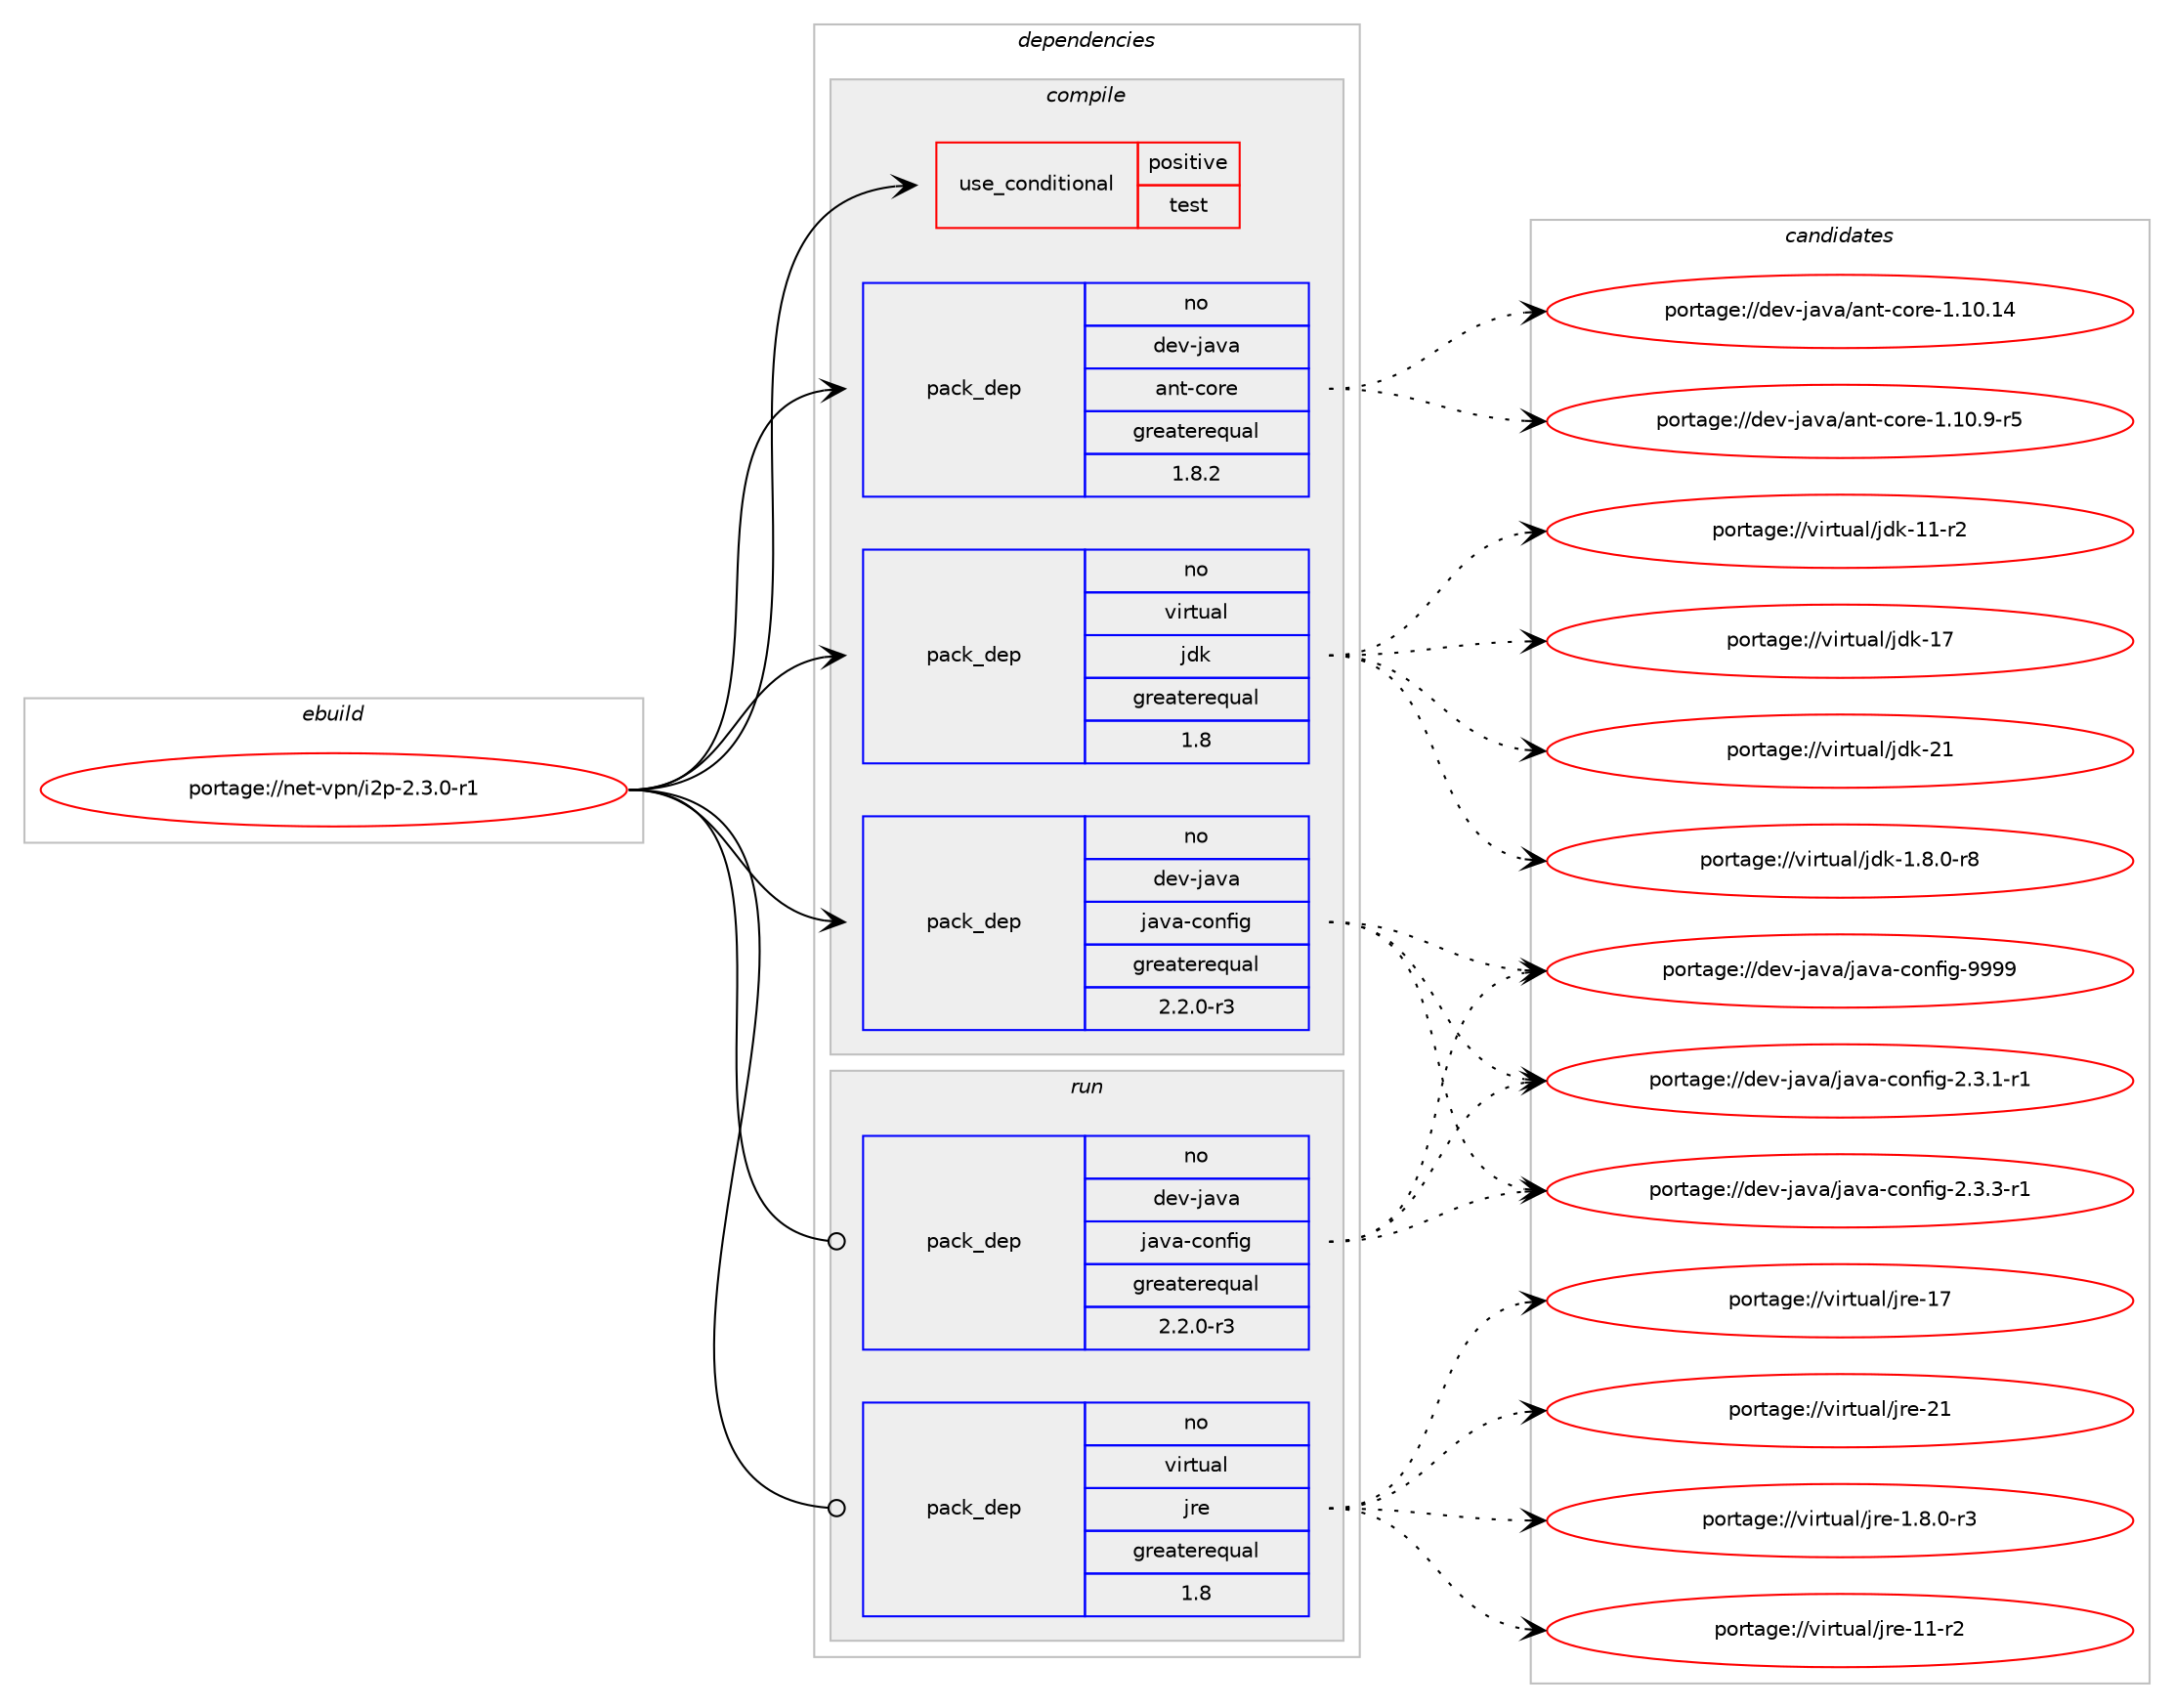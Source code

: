 digraph prolog {

# *************
# Graph options
# *************

newrank=true;
concentrate=true;
compound=true;
graph [rankdir=LR,fontname=Helvetica,fontsize=10,ranksep=1.5];#, ranksep=2.5, nodesep=0.2];
edge  [arrowhead=vee];
node  [fontname=Helvetica,fontsize=10];

# **********
# The ebuild
# **********

subgraph cluster_leftcol {
color=gray;
rank=same;
label=<<i>ebuild</i>>;
id [label="portage://net-vpn/i2p-2.3.0-r1", color=red, width=4, href="../net-vpn/i2p-2.3.0-r1.svg"];
}

# ****************
# The dependencies
# ****************

subgraph cluster_midcol {
color=gray;
label=<<i>dependencies</i>>;
subgraph cluster_compile {
fillcolor="#eeeeee";
style=filled;
label=<<i>compile</i>>;
subgraph cond6258 {
dependency8796 [label=<<TABLE BORDER="0" CELLBORDER="1" CELLSPACING="0" CELLPADDING="4"><TR><TD ROWSPAN="3" CELLPADDING="10">use_conditional</TD></TR><TR><TD>positive</TD></TR><TR><TD>test</TD></TR></TABLE>>, shape=none, color=red];
# *** BEGIN UNKNOWN DEPENDENCY TYPE (TODO) ***
# dependency8796 -> package_dependency(portage://net-vpn/i2p-2.3.0-r1,install,no,dev-java,ant-junit4,none,[,,],[slot(0)],[])
# *** END UNKNOWN DEPENDENCY TYPE (TODO) ***

# *** BEGIN UNKNOWN DEPENDENCY TYPE (TODO) ***
# dependency8796 -> package_dependency(portage://net-vpn/i2p-2.3.0-r1,install,no,dev-java,hamcrest,none,[,,],[slot(0)],[])
# *** END UNKNOWN DEPENDENCY TYPE (TODO) ***

# *** BEGIN UNKNOWN DEPENDENCY TYPE (TODO) ***
# dependency8796 -> package_dependency(portage://net-vpn/i2p-2.3.0-r1,install,no,dev-java,junit,none,[,,],[slot(4)],[])
# *** END UNKNOWN DEPENDENCY TYPE (TODO) ***

# *** BEGIN UNKNOWN DEPENDENCY TYPE (TODO) ***
# dependency8796 -> package_dependency(portage://net-vpn/i2p-2.3.0-r1,install,no,dev-java,mockito,none,[,,],[slot(4)],[])
# *** END UNKNOWN DEPENDENCY TYPE (TODO) ***

}
id:e -> dependency8796:w [weight=20,style="solid",arrowhead="vee"];
subgraph pack2453 {
dependency8797 [label=<<TABLE BORDER="0" CELLBORDER="1" CELLSPACING="0" CELLPADDING="4" WIDTH="220"><TR><TD ROWSPAN="6" CELLPADDING="30">pack_dep</TD></TR><TR><TD WIDTH="110">no</TD></TR><TR><TD>dev-java</TD></TR><TR><TD>ant-core</TD></TR><TR><TD>greaterequal</TD></TR><TR><TD>1.8.2</TD></TR></TABLE>>, shape=none, color=blue];
}
id:e -> dependency8797:w [weight=20,style="solid",arrowhead="vee"];
# *** BEGIN UNKNOWN DEPENDENCY TYPE (TODO) ***
# id -> package_dependency(portage://net-vpn/i2p-2.3.0-r1,install,no,dev-java,bcprov,none,[,,],[slot(0)],[])
# *** END UNKNOWN DEPENDENCY TYPE (TODO) ***

# *** BEGIN UNKNOWN DEPENDENCY TYPE (TODO) ***
# id -> package_dependency(portage://net-vpn/i2p-2.3.0-r1,install,no,dev-java,hashcash,none,[,,],[slot(1)],[])
# *** END UNKNOWN DEPENDENCY TYPE (TODO) ***

# *** BEGIN UNKNOWN DEPENDENCY TYPE (TODO) ***
# id -> package_dependency(portage://net-vpn/i2p-2.3.0-r1,install,no,dev-java,httpcomponents-client,none,[,,],[slot(4)],[])
# *** END UNKNOWN DEPENDENCY TYPE (TODO) ***

# *** BEGIN UNKNOWN DEPENDENCY TYPE (TODO) ***
# id -> package_dependency(portage://net-vpn/i2p-2.3.0-r1,install,no,dev-java,identicon,none,[,,],[slot(1)],[])
# *** END UNKNOWN DEPENDENCY TYPE (TODO) ***

subgraph pack2454 {
dependency8798 [label=<<TABLE BORDER="0" CELLBORDER="1" CELLSPACING="0" CELLPADDING="4" WIDTH="220"><TR><TD ROWSPAN="6" CELLPADDING="30">pack_dep</TD></TR><TR><TD WIDTH="110">no</TD></TR><TR><TD>dev-java</TD></TR><TR><TD>java-config</TD></TR><TR><TD>greaterequal</TD></TR><TR><TD>2.2.0-r3</TD></TR></TABLE>>, shape=none, color=blue];
}
id:e -> dependency8798:w [weight=20,style="solid",arrowhead="vee"];
# *** BEGIN UNKNOWN DEPENDENCY TYPE (TODO) ***
# id -> package_dependency(portage://net-vpn/i2p-2.3.0-r1,install,no,dev-java,java-getopt,none,[,,],[slot(1)],[])
# *** END UNKNOWN DEPENDENCY TYPE (TODO) ***

# *** BEGIN UNKNOWN DEPENDENCY TYPE (TODO) ***
# id -> package_dependency(portage://net-vpn/i2p-2.3.0-r1,install,no,dev-java,java-service-wrapper,none,[,,],[slot(0)],[])
# *** END UNKNOWN DEPENDENCY TYPE (TODO) ***

# *** BEGIN UNKNOWN DEPENDENCY TYPE (TODO) ***
# id -> package_dependency(portage://net-vpn/i2p-2.3.0-r1,install,no,dev-java,javatoolkit,none,[,,],[],[])
# *** END UNKNOWN DEPENDENCY TYPE (TODO) ***

# *** BEGIN UNKNOWN DEPENDENCY TYPE (TODO) ***
# id -> package_dependency(portage://net-vpn/i2p-2.3.0-r1,install,no,dev-java,jbcrypt,none,[,,],[slot(0)],[])
# *** END UNKNOWN DEPENDENCY TYPE (TODO) ***

# *** BEGIN UNKNOWN DEPENDENCY TYPE (TODO) ***
# id -> package_dependency(portage://net-vpn/i2p-2.3.0-r1,install,no,dev-java,json-simple,none,[,,],[slot(2.3)],[])
# *** END UNKNOWN DEPENDENCY TYPE (TODO) ***

# *** BEGIN UNKNOWN DEPENDENCY TYPE (TODO) ***
# id -> package_dependency(portage://net-vpn/i2p-2.3.0-r1,install,no,dev-java,json-smart,none,[,,],[slot(1)],[])
# *** END UNKNOWN DEPENDENCY TYPE (TODO) ***

# *** BEGIN UNKNOWN DEPENDENCY TYPE (TODO) ***
# id -> package_dependency(portage://net-vpn/i2p-2.3.0-r1,install,no,dev-java,jsonrpc2-base,none,[,,],[slot(1)],[])
# *** END UNKNOWN DEPENDENCY TYPE (TODO) ***

# *** BEGIN UNKNOWN DEPENDENCY TYPE (TODO) ***
# id -> package_dependency(portage://net-vpn/i2p-2.3.0-r1,install,no,dev-java,jsonrpc2-server,none,[,,],[slot(1)],[])
# *** END UNKNOWN DEPENDENCY TYPE (TODO) ***

# *** BEGIN UNKNOWN DEPENDENCY TYPE (TODO) ***
# id -> package_dependency(portage://net-vpn/i2p-2.3.0-r1,install,no,dev-java,jstl,none,[,,],[slot(0)],[])
# *** END UNKNOWN DEPENDENCY TYPE (TODO) ***

# *** BEGIN UNKNOWN DEPENDENCY TYPE (TODO) ***
# id -> package_dependency(portage://net-vpn/i2p-2.3.0-r1,install,no,dev-java,jstl-api,none,[,,],[slot(0)],[])
# *** END UNKNOWN DEPENDENCY TYPE (TODO) ***

# *** BEGIN UNKNOWN DEPENDENCY TYPE (TODO) ***
# id -> package_dependency(portage://net-vpn/i2p-2.3.0-r1,install,no,dev-java,minidns-core,none,[,,],[slot(1)],[])
# *** END UNKNOWN DEPENDENCY TYPE (TODO) ***

# *** BEGIN UNKNOWN DEPENDENCY TYPE (TODO) ***
# id -> package_dependency(portage://net-vpn/i2p-2.3.0-r1,install,no,dev-java,zxing-core,none,[,,],[slot(3)],[])
# *** END UNKNOWN DEPENDENCY TYPE (TODO) ***

# *** BEGIN UNKNOWN DEPENDENCY TYPE (TODO) ***
# id -> package_dependency(portage://net-vpn/i2p-2.3.0-r1,install,no,dev-java,zxing-javase,none,[,,],[slot(3)],[])
# *** END UNKNOWN DEPENDENCY TYPE (TODO) ***

# *** BEGIN UNKNOWN DEPENDENCY TYPE (TODO) ***
# id -> package_dependency(portage://net-vpn/i2p-2.3.0-r1,install,no,dev-libs,gmp,none,[,,],[slot(0),equal],[])
# *** END UNKNOWN DEPENDENCY TYPE (TODO) ***

# *** BEGIN UNKNOWN DEPENDENCY TYPE (TODO) ***
# id -> package_dependency(portage://net-vpn/i2p-2.3.0-r1,install,no,sys-devel,gettext,none,[,,],[slot(0)],[use(enable(java),none)])
# *** END UNKNOWN DEPENDENCY TYPE (TODO) ***

subgraph pack2455 {
dependency8799 [label=<<TABLE BORDER="0" CELLBORDER="1" CELLSPACING="0" CELLPADDING="4" WIDTH="220"><TR><TD ROWSPAN="6" CELLPADDING="30">pack_dep</TD></TR><TR><TD WIDTH="110">no</TD></TR><TR><TD>virtual</TD></TR><TR><TD>jdk</TD></TR><TR><TD>greaterequal</TD></TR><TR><TD>1.8</TD></TR></TABLE>>, shape=none, color=blue];
}
id:e -> dependency8799:w [weight=20,style="solid",arrowhead="vee"];
# *** BEGIN UNKNOWN DEPENDENCY TYPE (TODO) ***
# id -> package_dependency(portage://net-vpn/i2p-2.3.0-r1,install,no,www-servers,tomcat,none,[,,],[slot(9)],[])
# *** END UNKNOWN DEPENDENCY TYPE (TODO) ***

}
subgraph cluster_compileandrun {
fillcolor="#eeeeee";
style=filled;
label=<<i>compile and run</i>>;
}
subgraph cluster_run {
fillcolor="#eeeeee";
style=filled;
label=<<i>run</i>>;
# *** BEGIN UNKNOWN DEPENDENCY TYPE (TODO) ***
# id -> package_dependency(portage://net-vpn/i2p-2.3.0-r1,run,no,acct-group,i2p,none,[,,],[],[])
# *** END UNKNOWN DEPENDENCY TYPE (TODO) ***

# *** BEGIN UNKNOWN DEPENDENCY TYPE (TODO) ***
# id -> package_dependency(portage://net-vpn/i2p-2.3.0-r1,run,no,acct-user,i2p,none,[,,],[],[])
# *** END UNKNOWN DEPENDENCY TYPE (TODO) ***

# *** BEGIN UNKNOWN DEPENDENCY TYPE (TODO) ***
# id -> package_dependency(portage://net-vpn/i2p-2.3.0-r1,run,no,dev-java,bcprov,none,[,,],[slot(0)],[])
# *** END UNKNOWN DEPENDENCY TYPE (TODO) ***

# *** BEGIN UNKNOWN DEPENDENCY TYPE (TODO) ***
# id -> package_dependency(portage://net-vpn/i2p-2.3.0-r1,run,no,dev-java,hashcash,none,[,,],[slot(1)],[])
# *** END UNKNOWN DEPENDENCY TYPE (TODO) ***

# *** BEGIN UNKNOWN DEPENDENCY TYPE (TODO) ***
# id -> package_dependency(portage://net-vpn/i2p-2.3.0-r1,run,no,dev-java,httpcomponents-client,none,[,,],[slot(4)],[])
# *** END UNKNOWN DEPENDENCY TYPE (TODO) ***

# *** BEGIN UNKNOWN DEPENDENCY TYPE (TODO) ***
# id -> package_dependency(portage://net-vpn/i2p-2.3.0-r1,run,no,dev-java,identicon,none,[,,],[slot(1)],[])
# *** END UNKNOWN DEPENDENCY TYPE (TODO) ***

subgraph pack2456 {
dependency8800 [label=<<TABLE BORDER="0" CELLBORDER="1" CELLSPACING="0" CELLPADDING="4" WIDTH="220"><TR><TD ROWSPAN="6" CELLPADDING="30">pack_dep</TD></TR><TR><TD WIDTH="110">no</TD></TR><TR><TD>dev-java</TD></TR><TR><TD>java-config</TD></TR><TR><TD>greaterequal</TD></TR><TR><TD>2.2.0-r3</TD></TR></TABLE>>, shape=none, color=blue];
}
id:e -> dependency8800:w [weight=20,style="solid",arrowhead="odot"];
# *** BEGIN UNKNOWN DEPENDENCY TYPE (TODO) ***
# id -> package_dependency(portage://net-vpn/i2p-2.3.0-r1,run,no,dev-java,java-getopt,none,[,,],[slot(1)],[])
# *** END UNKNOWN DEPENDENCY TYPE (TODO) ***

# *** BEGIN UNKNOWN DEPENDENCY TYPE (TODO) ***
# id -> package_dependency(portage://net-vpn/i2p-2.3.0-r1,run,no,dev-java,java-service-wrapper,none,[,,],[slot(0)],[])
# *** END UNKNOWN DEPENDENCY TYPE (TODO) ***

# *** BEGIN UNKNOWN DEPENDENCY TYPE (TODO) ***
# id -> package_dependency(portage://net-vpn/i2p-2.3.0-r1,run,no,dev-java,jbcrypt,none,[,,],[slot(0)],[])
# *** END UNKNOWN DEPENDENCY TYPE (TODO) ***

# *** BEGIN UNKNOWN DEPENDENCY TYPE (TODO) ***
# id -> package_dependency(portage://net-vpn/i2p-2.3.0-r1,run,no,dev-java,json-simple,none,[,,],[slot(2.3)],[])
# *** END UNKNOWN DEPENDENCY TYPE (TODO) ***

# *** BEGIN UNKNOWN DEPENDENCY TYPE (TODO) ***
# id -> package_dependency(portage://net-vpn/i2p-2.3.0-r1,run,no,dev-java,json-smart,none,[,,],[slot(1)],[])
# *** END UNKNOWN DEPENDENCY TYPE (TODO) ***

# *** BEGIN UNKNOWN DEPENDENCY TYPE (TODO) ***
# id -> package_dependency(portage://net-vpn/i2p-2.3.0-r1,run,no,dev-java,jsonrpc2-base,none,[,,],[slot(1)],[])
# *** END UNKNOWN DEPENDENCY TYPE (TODO) ***

# *** BEGIN UNKNOWN DEPENDENCY TYPE (TODO) ***
# id -> package_dependency(portage://net-vpn/i2p-2.3.0-r1,run,no,dev-java,jsonrpc2-server,none,[,,],[slot(1)],[])
# *** END UNKNOWN DEPENDENCY TYPE (TODO) ***

# *** BEGIN UNKNOWN DEPENDENCY TYPE (TODO) ***
# id -> package_dependency(portage://net-vpn/i2p-2.3.0-r1,run,no,dev-java,jstl,none,[,,],[slot(0)],[])
# *** END UNKNOWN DEPENDENCY TYPE (TODO) ***

# *** BEGIN UNKNOWN DEPENDENCY TYPE (TODO) ***
# id -> package_dependency(portage://net-vpn/i2p-2.3.0-r1,run,no,dev-java,jstl-api,none,[,,],[slot(0)],[])
# *** END UNKNOWN DEPENDENCY TYPE (TODO) ***

# *** BEGIN UNKNOWN DEPENDENCY TYPE (TODO) ***
# id -> package_dependency(portage://net-vpn/i2p-2.3.0-r1,run,no,dev-java,minidns-core,none,[,,],[slot(1)],[])
# *** END UNKNOWN DEPENDENCY TYPE (TODO) ***

# *** BEGIN UNKNOWN DEPENDENCY TYPE (TODO) ***
# id -> package_dependency(portage://net-vpn/i2p-2.3.0-r1,run,no,dev-java,zxing-core,none,[,,],[slot(3)],[])
# *** END UNKNOWN DEPENDENCY TYPE (TODO) ***

# *** BEGIN UNKNOWN DEPENDENCY TYPE (TODO) ***
# id -> package_dependency(portage://net-vpn/i2p-2.3.0-r1,run,no,dev-java,zxing-javase,none,[,,],[slot(3)],[])
# *** END UNKNOWN DEPENDENCY TYPE (TODO) ***

# *** BEGIN UNKNOWN DEPENDENCY TYPE (TODO) ***
# id -> package_dependency(portage://net-vpn/i2p-2.3.0-r1,run,no,sys-devel,gettext,none,[,,],[slot(0)],[use(enable(java),none)])
# *** END UNKNOWN DEPENDENCY TYPE (TODO) ***

subgraph pack2457 {
dependency8801 [label=<<TABLE BORDER="0" CELLBORDER="1" CELLSPACING="0" CELLPADDING="4" WIDTH="220"><TR><TD ROWSPAN="6" CELLPADDING="30">pack_dep</TD></TR><TR><TD WIDTH="110">no</TD></TR><TR><TD>virtual</TD></TR><TR><TD>jre</TD></TR><TR><TD>greaterequal</TD></TR><TR><TD>1.8</TD></TR></TABLE>>, shape=none, color=blue];
}
id:e -> dependency8801:w [weight=20,style="solid",arrowhead="odot"];
# *** BEGIN UNKNOWN DEPENDENCY TYPE (TODO) ***
# id -> package_dependency(portage://net-vpn/i2p-2.3.0-r1,run,no,www-servers,tomcat,none,[,,],[slot(9)],[])
# *** END UNKNOWN DEPENDENCY TYPE (TODO) ***

}
}

# **************
# The candidates
# **************

subgraph cluster_choices {
rank=same;
color=gray;
label=<<i>candidates</i>>;

subgraph choice2453 {
color=black;
nodesep=1;
choice100101118451069711897479711011645991111141014549464948464952 [label="portage://dev-java/ant-core-1.10.14", color=red, width=4,href="../dev-java/ant-core-1.10.14.svg"];
choice10010111845106971189747971101164599111114101454946494846574511453 [label="portage://dev-java/ant-core-1.10.9-r5", color=red, width=4,href="../dev-java/ant-core-1.10.9-r5.svg"];
dependency8797:e -> choice100101118451069711897479711011645991111141014549464948464952:w [style=dotted,weight="100"];
dependency8797:e -> choice10010111845106971189747971101164599111114101454946494846574511453:w [style=dotted,weight="100"];
}
subgraph choice2454 {
color=black;
nodesep=1;
choice10010111845106971189747106971189745991111101021051034550465146494511449 [label="portage://dev-java/java-config-2.3.1-r1", color=red, width=4,href="../dev-java/java-config-2.3.1-r1.svg"];
choice10010111845106971189747106971189745991111101021051034550465146514511449 [label="portage://dev-java/java-config-2.3.3-r1", color=red, width=4,href="../dev-java/java-config-2.3.3-r1.svg"];
choice10010111845106971189747106971189745991111101021051034557575757 [label="portage://dev-java/java-config-9999", color=red, width=4,href="../dev-java/java-config-9999.svg"];
dependency8798:e -> choice10010111845106971189747106971189745991111101021051034550465146494511449:w [style=dotted,weight="100"];
dependency8798:e -> choice10010111845106971189747106971189745991111101021051034550465146514511449:w [style=dotted,weight="100"];
dependency8798:e -> choice10010111845106971189747106971189745991111101021051034557575757:w [style=dotted,weight="100"];
}
subgraph choice2455 {
color=black;
nodesep=1;
choice11810511411611797108471061001074549465646484511456 [label="portage://virtual/jdk-1.8.0-r8", color=red, width=4,href="../virtual/jdk-1.8.0-r8.svg"];
choice11810511411611797108471061001074549494511450 [label="portage://virtual/jdk-11-r2", color=red, width=4,href="../virtual/jdk-11-r2.svg"];
choice1181051141161179710847106100107454955 [label="portage://virtual/jdk-17", color=red, width=4,href="../virtual/jdk-17.svg"];
choice1181051141161179710847106100107455049 [label="portage://virtual/jdk-21", color=red, width=4,href="../virtual/jdk-21.svg"];
dependency8799:e -> choice11810511411611797108471061001074549465646484511456:w [style=dotted,weight="100"];
dependency8799:e -> choice11810511411611797108471061001074549494511450:w [style=dotted,weight="100"];
dependency8799:e -> choice1181051141161179710847106100107454955:w [style=dotted,weight="100"];
dependency8799:e -> choice1181051141161179710847106100107455049:w [style=dotted,weight="100"];
}
subgraph choice2456 {
color=black;
nodesep=1;
choice10010111845106971189747106971189745991111101021051034550465146494511449 [label="portage://dev-java/java-config-2.3.1-r1", color=red, width=4,href="../dev-java/java-config-2.3.1-r1.svg"];
choice10010111845106971189747106971189745991111101021051034550465146514511449 [label="portage://dev-java/java-config-2.3.3-r1", color=red, width=4,href="../dev-java/java-config-2.3.3-r1.svg"];
choice10010111845106971189747106971189745991111101021051034557575757 [label="portage://dev-java/java-config-9999", color=red, width=4,href="../dev-java/java-config-9999.svg"];
dependency8800:e -> choice10010111845106971189747106971189745991111101021051034550465146494511449:w [style=dotted,weight="100"];
dependency8800:e -> choice10010111845106971189747106971189745991111101021051034550465146514511449:w [style=dotted,weight="100"];
dependency8800:e -> choice10010111845106971189747106971189745991111101021051034557575757:w [style=dotted,weight="100"];
}
subgraph choice2457 {
color=black;
nodesep=1;
choice11810511411611797108471061141014549465646484511451 [label="portage://virtual/jre-1.8.0-r3", color=red, width=4,href="../virtual/jre-1.8.0-r3.svg"];
choice11810511411611797108471061141014549494511450 [label="portage://virtual/jre-11-r2", color=red, width=4,href="../virtual/jre-11-r2.svg"];
choice1181051141161179710847106114101454955 [label="portage://virtual/jre-17", color=red, width=4,href="../virtual/jre-17.svg"];
choice1181051141161179710847106114101455049 [label="portage://virtual/jre-21", color=red, width=4,href="../virtual/jre-21.svg"];
dependency8801:e -> choice11810511411611797108471061141014549465646484511451:w [style=dotted,weight="100"];
dependency8801:e -> choice11810511411611797108471061141014549494511450:w [style=dotted,weight="100"];
dependency8801:e -> choice1181051141161179710847106114101454955:w [style=dotted,weight="100"];
dependency8801:e -> choice1181051141161179710847106114101455049:w [style=dotted,weight="100"];
}
}

}
